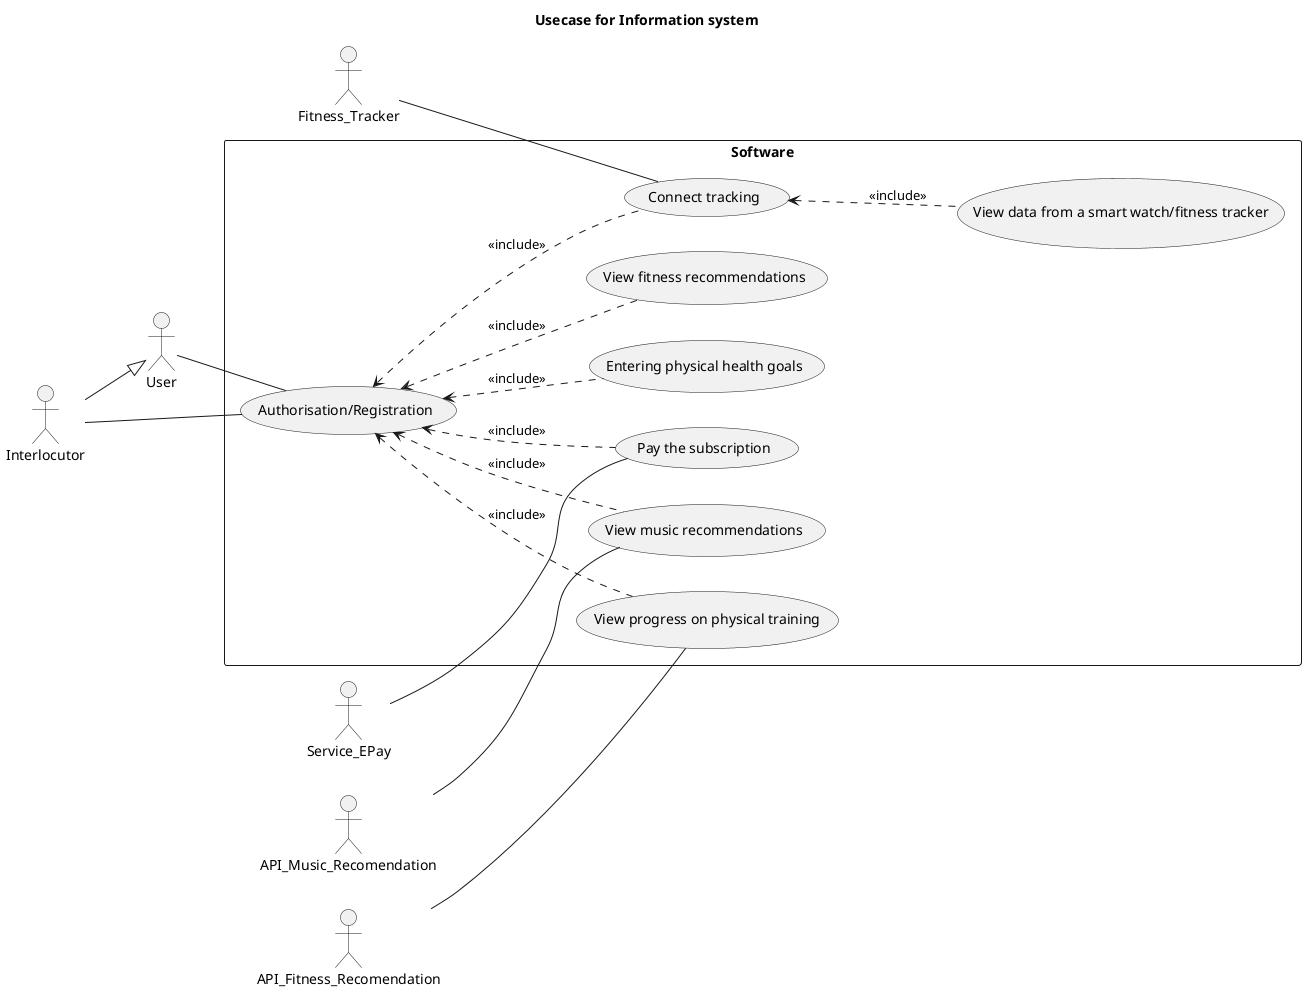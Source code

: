 @startuml 
title Usecase for Information system
left to right direction
skinparam packageStyle rect
actor User
actor Interlocutor
actor Fitness_Tracker
actor Service_EPay
actor API_Music_Recomendation
actor API_Fitness_Recomendation
rectangle Software {
  User -- (Authorisation/Registration)
  Interlocutor -- (Authorisation/Registration)
  Fitness_Tracker -- (Connect tracking)
  Service_EPay -- (Pay the subscription)
  API_Music_Recomendation -- (View music recommendations)
  API_Fitness_Recomendation -- (View progress on physical training)
  Interlocutor --|> User

  (Connect tracking) <.. (View data from a smart watch/fitness tracker) : <<include>>
  (Authorisation/Registration) <.. (Connect tracking) : <<include>>
  (Authorisation/Registration) <.. (Entering physical health goals) : <<include>>
  (Authorisation/Registration) <.. (View progress on physical training) : <<include>>
  (Authorisation/Registration) <.. (View music recommendations) : <<include>>
  (Authorisation/Registration) <.. (View fitness recommendations) : <<include>>
  (Authorisation/Registration) <.. (Pay the subscription) : <<include>>

}
@enduml
